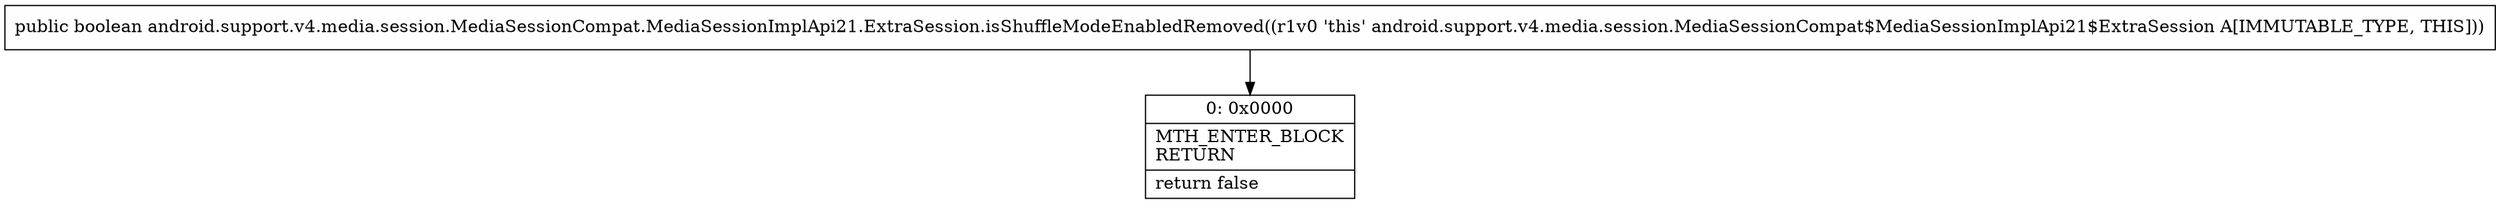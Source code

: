 digraph "CFG forandroid.support.v4.media.session.MediaSessionCompat.MediaSessionImplApi21.ExtraSession.isShuffleModeEnabledRemoved()Z" {
Node_0 [shape=record,label="{0\:\ 0x0000|MTH_ENTER_BLOCK\lRETURN\l|return false\l}"];
MethodNode[shape=record,label="{public boolean android.support.v4.media.session.MediaSessionCompat.MediaSessionImplApi21.ExtraSession.isShuffleModeEnabledRemoved((r1v0 'this' android.support.v4.media.session.MediaSessionCompat$MediaSessionImplApi21$ExtraSession A[IMMUTABLE_TYPE, THIS])) }"];
MethodNode -> Node_0;
}

